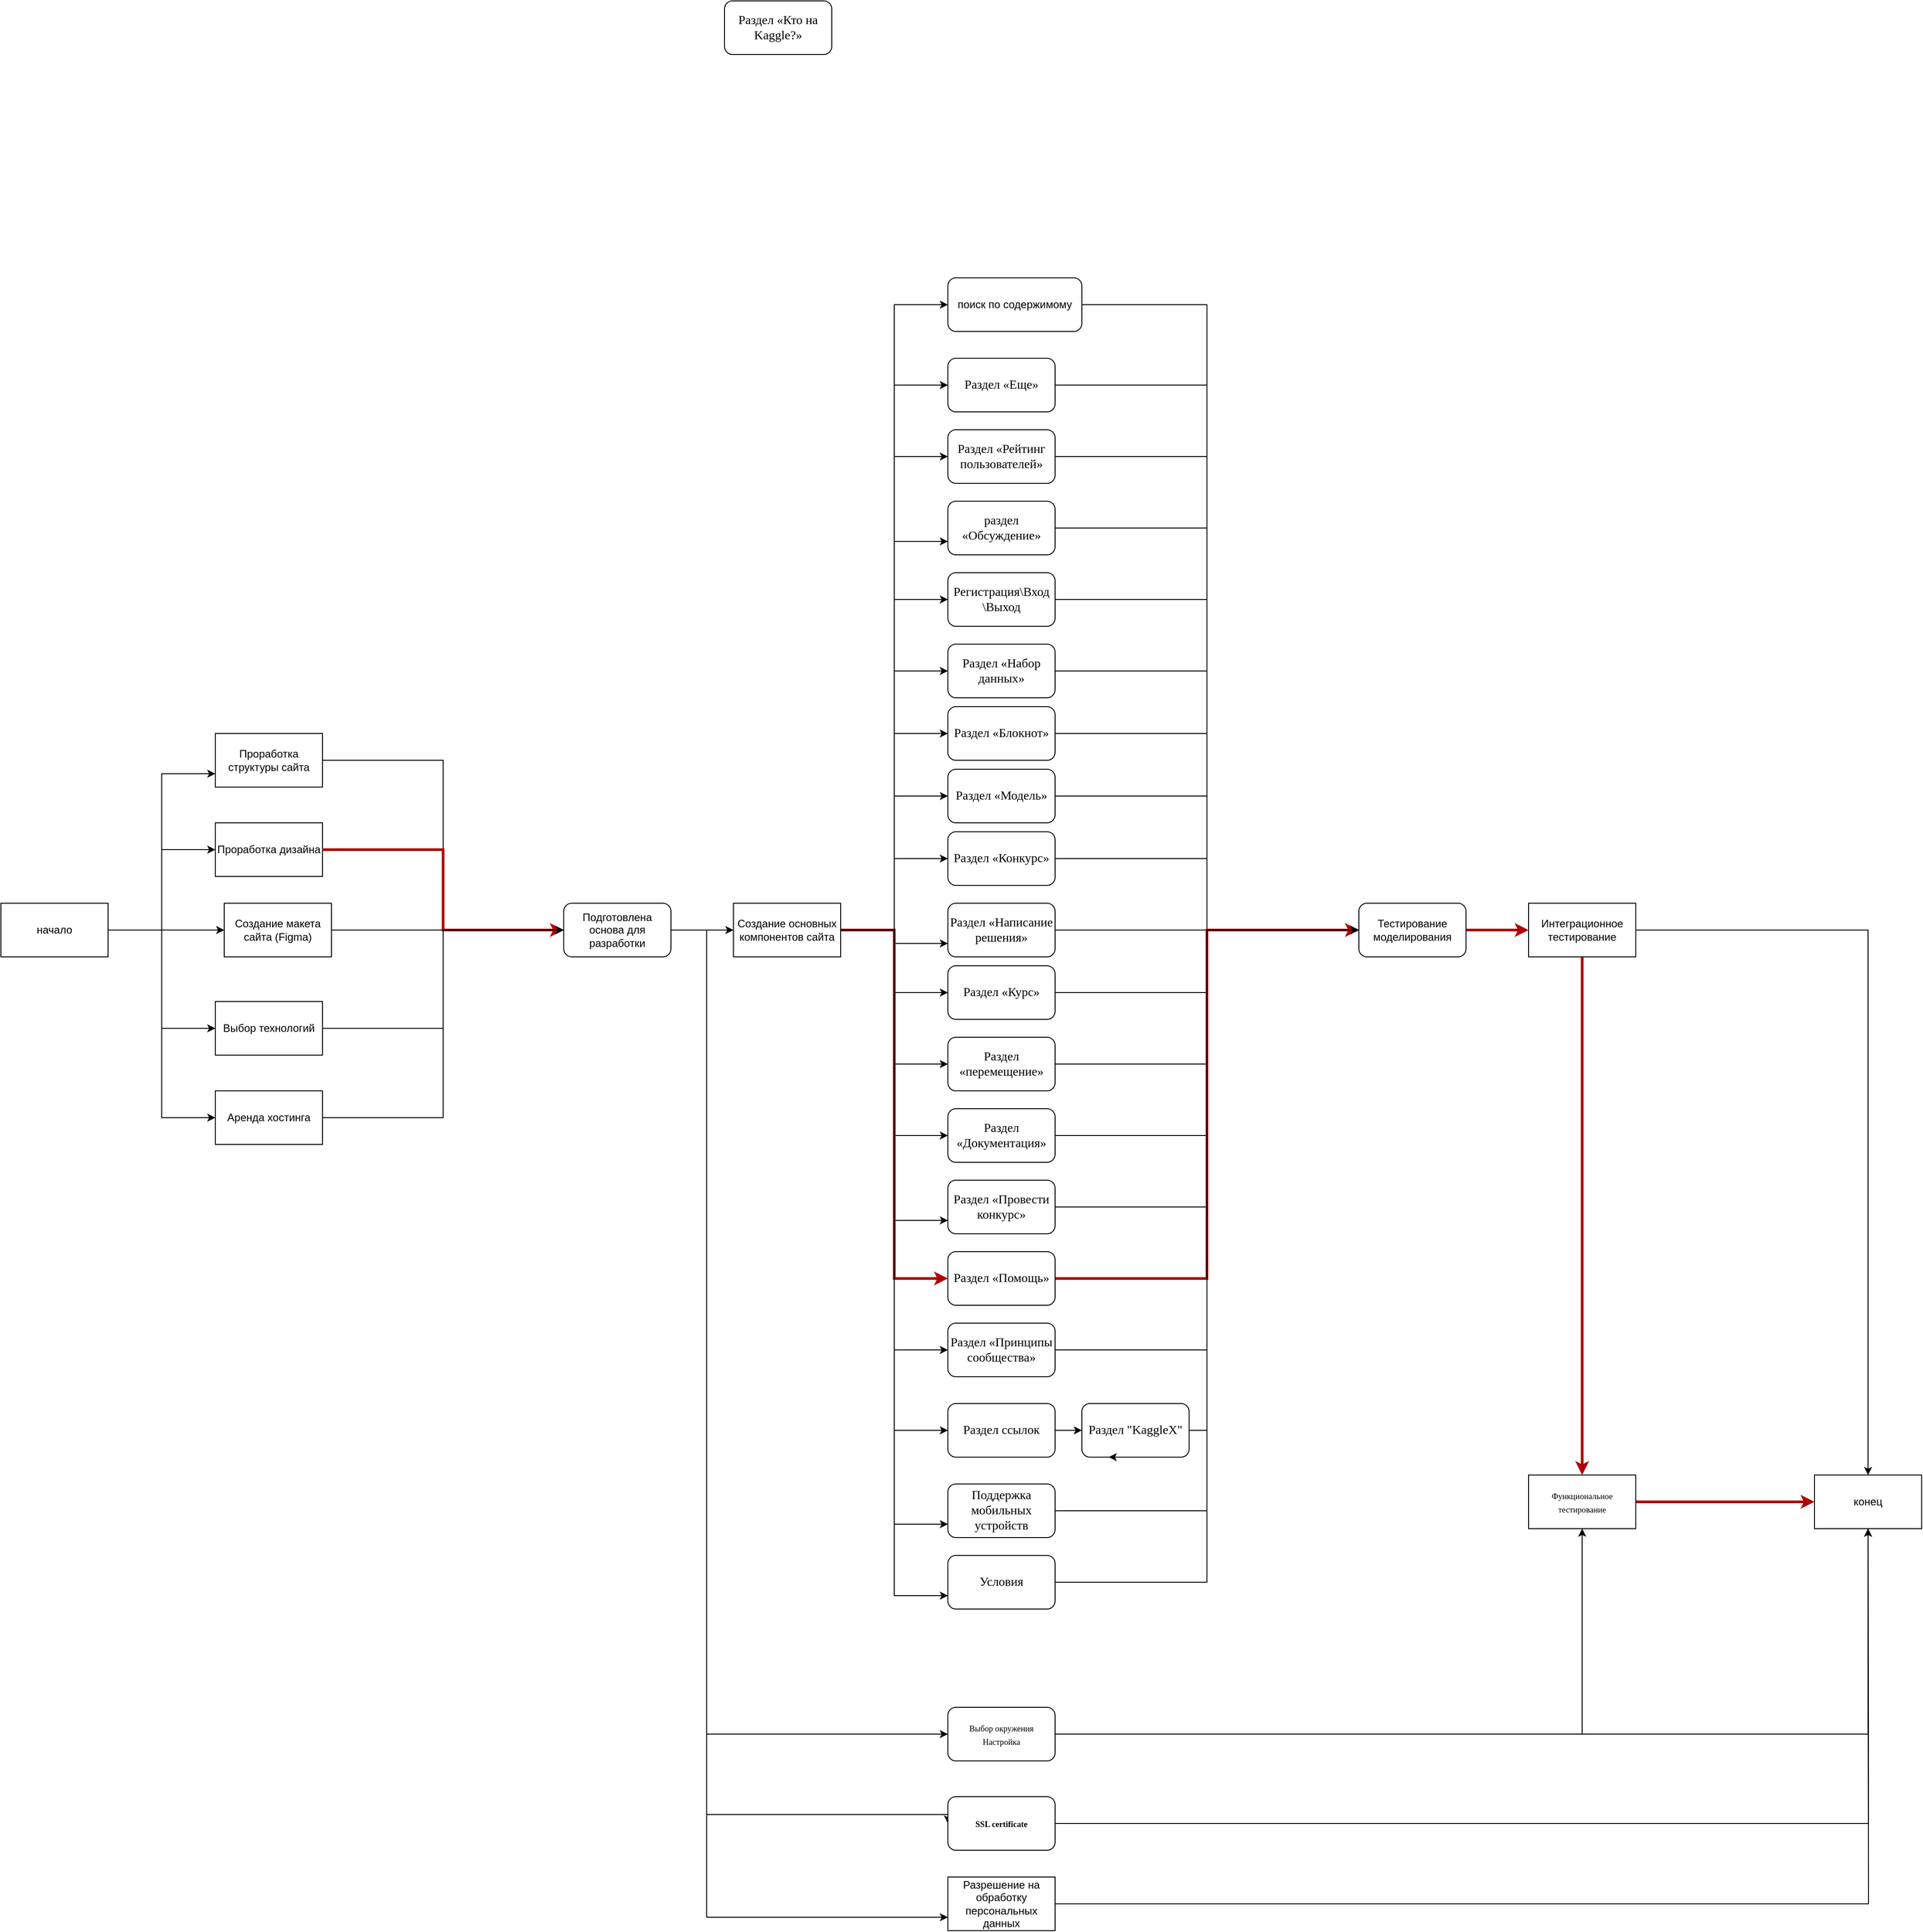 <mxfile version="24.4.8" type="github">
  <diagram name="Page-1" id="2XCxbF22dE6q91wBarKa">
    <mxGraphModel dx="4594" dy="1310" grid="1" gridSize="10" guides="1" tooltips="1" connect="1" arrows="1" fold="1" page="1" pageScale="2" pageWidth="1700" pageHeight="1100" math="0" shadow="0">
      <root>
        <mxCell id="0" />
        <mxCell id="1" parent="0" />
        <mxCell id="gG4E77Slg6esJ78CiQ0k-130" style="edgeStyle=orthogonalEdgeStyle;rounded=0;orthogonalLoop=1;jettySize=auto;html=1;entryX=0;entryY=0.5;entryDx=0;entryDy=0;" edge="1" parent="1" source="Jw_Es80HdWXodM1tKVZ8-2" target="gG4E77Slg6esJ78CiQ0k-109">
          <mxGeometry relative="1" as="geometry" />
        </mxCell>
        <mxCell id="Jw_Es80HdWXodM1tKVZ8-2" value="&lt;span style=&quot;font-size:10.5pt;mso-bidi-font-size:&lt;br/&gt;11.0pt;font-family:&amp;quot;Times New Roman&amp;quot;,serif;mso-fareast-font-family:等线;&lt;br/&gt;mso-fareast-theme-font:minor-fareast;mso-ansi-language:EN-US;mso-fareast-language:&lt;br/&gt;ZH-CN;mso-bidi-language:AR-SA&quot; lang=&quot;EN-US&quot;&gt;Регистрация\Вход&lt;/span&gt;&lt;div&gt;&lt;span style=&quot;font-size:10.5pt;mso-bidi-font-size:&lt;br/&gt;11.0pt;font-family:&amp;quot;Times New Roman&amp;quot;,serif;mso-fareast-font-family:等线;&lt;br/&gt;mso-fareast-theme-font:minor-fareast;mso-ansi-language:EN-US;mso-fareast-language:&lt;br/&gt;ZH-CN;mso-bidi-language:AR-SA&quot; lang=&quot;EN-US&quot;&gt;\Выход&lt;/span&gt;&lt;/div&gt;" style="rounded=1;whiteSpace=wrap;html=1;" parent="1" vertex="1">
          <mxGeometry x="860" y="1040" width="120" height="60" as="geometry" />
        </mxCell>
        <mxCell id="gG4E77Slg6esJ78CiQ0k-153" style="edgeStyle=orthogonalEdgeStyle;rounded=0;orthogonalLoop=1;jettySize=auto;html=1;entryX=0;entryY=0.5;entryDx=0;entryDy=0;" edge="1" parent="1" source="Jw_Es80HdWXodM1tKVZ8-5" target="gG4E77Slg6esJ78CiQ0k-109">
          <mxGeometry relative="1" as="geometry">
            <Array as="points">
              <mxPoint x="1150" y="740" />
              <mxPoint x="1150" y="1440" />
            </Array>
          </mxGeometry>
        </mxCell>
        <mxCell id="Jw_Es80HdWXodM1tKVZ8-5" value="поиск по содержимому" style="rounded=1;whiteSpace=wrap;html=1;" parent="1" vertex="1">
          <mxGeometry x="860" y="710" width="150" height="60" as="geometry" />
        </mxCell>
        <mxCell id="Jw_Es80HdWXodM1tKVZ8-7" value="&lt;span style=&quot;font-size:10.5pt;mso-bidi-font-size:&lt;br/&gt;11.0pt;font-family:&amp;quot;Times New Roman&amp;quot;,serif;mso-fareast-font-family:等线;&lt;br/&gt;mso-fareast-theme-font:minor-fareast;mso-ansi-language:RU;mso-fareast-language:&lt;br/&gt;ZH-CN;mso-bidi-language:AR-SA&quot; lang=&quot;RU&quot;&gt;Раздел «Кто на Kaggle?»&lt;/span&gt;" style="rounded=1;whiteSpace=wrap;html=1;" parent="1" vertex="1">
          <mxGeometry x="610" y="400" width="120" height="60" as="geometry" />
        </mxCell>
        <mxCell id="gG4E77Slg6esJ78CiQ0k-114" style="edgeStyle=orthogonalEdgeStyle;rounded=0;orthogonalLoop=1;jettySize=auto;html=1;entryX=0;entryY=0.5;entryDx=0;entryDy=0;" edge="1" parent="1" source="Jw_Es80HdWXodM1tKVZ8-8" target="gG4E77Slg6esJ78CiQ0k-109">
          <mxGeometry relative="1" as="geometry" />
        </mxCell>
        <mxCell id="Jw_Es80HdWXodM1tKVZ8-8" value="&lt;span style=&quot;font-size:10.5pt;mso-bidi-font-size:&lt;br/&gt;11.0pt;font-family:&amp;quot;Times New Roman&amp;quot;,serif;mso-fareast-font-family:等线;&lt;br/&gt;mso-fareast-theme-font:minor-fareast;mso-ansi-language:RU;mso-fareast-language:&lt;br/&gt;ZH-CN;mso-bidi-language:AR-SA&quot; lang=&quot;RU&quot;&gt;Раздел «Набор данных»&lt;/span&gt;" style="rounded=1;whiteSpace=wrap;html=1;" parent="1" vertex="1">
          <mxGeometry x="860" y="1120" width="120" height="60" as="geometry" />
        </mxCell>
        <mxCell id="gG4E77Slg6esJ78CiQ0k-129" style="edgeStyle=orthogonalEdgeStyle;rounded=0;orthogonalLoop=1;jettySize=auto;html=1;entryX=0;entryY=0.5;entryDx=0;entryDy=0;" edge="1" parent="1" source="Jw_Es80HdWXodM1tKVZ8-9" target="gG4E77Slg6esJ78CiQ0k-109">
          <mxGeometry relative="1" as="geometry" />
        </mxCell>
        <mxCell id="Jw_Es80HdWXodM1tKVZ8-9" value="&lt;span style=&quot;font-size:10.5pt;mso-bidi-font-size:&lt;br/&gt;11.0pt;font-family:&amp;quot;Times New Roman&amp;quot;,serif;mso-fareast-font-family:等线;&lt;br/&gt;mso-fareast-theme-font:minor-fareast;mso-ansi-language:RU;mso-fareast-language:&lt;br/&gt;ZH-CN;mso-bidi-language:AR-SA&quot; lang=&quot;RU&quot;&gt;Раздел «Блокнот»&lt;/span&gt;" style="rounded=1;whiteSpace=wrap;html=1;" parent="1" vertex="1">
          <mxGeometry x="860" y="1190" width="120" height="60" as="geometry" />
        </mxCell>
        <mxCell id="gG4E77Slg6esJ78CiQ0k-115" style="edgeStyle=orthogonalEdgeStyle;rounded=0;orthogonalLoop=1;jettySize=auto;html=1;entryX=0;entryY=0.5;entryDx=0;entryDy=0;" edge="1" parent="1" source="Jw_Es80HdWXodM1tKVZ8-10" target="gG4E77Slg6esJ78CiQ0k-109">
          <mxGeometry relative="1" as="geometry" />
        </mxCell>
        <mxCell id="Jw_Es80HdWXodM1tKVZ8-10" value="&lt;span style=&quot;font-size:10.5pt;mso-bidi-font-size:&lt;br/&gt;11.0pt;font-family:&amp;quot;Times New Roman&amp;quot;,serif;mso-fareast-font-family:等线;&lt;br/&gt;mso-fareast-theme-font:minor-fareast;mso-ansi-language:RU;mso-fareast-language:&lt;br/&gt;ZH-CN;mso-bidi-language:AR-SA&quot; lang=&quot;RU&quot;&gt;Раздел «Модель»&lt;/span&gt;" style="rounded=1;whiteSpace=wrap;html=1;" parent="1" vertex="1">
          <mxGeometry x="860" y="1260" width="120" height="60" as="geometry" />
        </mxCell>
        <mxCell id="gG4E77Slg6esJ78CiQ0k-116" style="edgeStyle=orthogonalEdgeStyle;rounded=0;orthogonalLoop=1;jettySize=auto;html=1;entryX=0;entryY=0.5;entryDx=0;entryDy=0;" edge="1" parent="1" source="Jw_Es80HdWXodM1tKVZ8-11" target="gG4E77Slg6esJ78CiQ0k-109">
          <mxGeometry relative="1" as="geometry" />
        </mxCell>
        <mxCell id="Jw_Es80HdWXodM1tKVZ8-11" value="&lt;span style=&quot;font-size:10.5pt;mso-bidi-font-size:&lt;br/&gt;11.0pt;font-family:&amp;quot;Times New Roman&amp;quot;,serif;mso-fareast-font-family:等线;&lt;br/&gt;mso-fareast-theme-font:minor-fareast;mso-ansi-language:RU;mso-fareast-language:&lt;br/&gt;ZH-CN;mso-bidi-language:AR-SA&quot; lang=&quot;RU&quot;&gt;Раздел «Конкурс»&lt;/span&gt;" style="rounded=1;whiteSpace=wrap;html=1;" parent="1" vertex="1">
          <mxGeometry x="860" y="1330" width="120" height="60" as="geometry" />
        </mxCell>
        <mxCell id="gG4E77Slg6esJ78CiQ0k-117" style="edgeStyle=orthogonalEdgeStyle;rounded=0;orthogonalLoop=1;jettySize=auto;html=1;entryX=0;entryY=0.5;entryDx=0;entryDy=0;" edge="1" parent="1" source="Jw_Es80HdWXodM1tKVZ8-13" target="gG4E77Slg6esJ78CiQ0k-109">
          <mxGeometry relative="1" as="geometry" />
        </mxCell>
        <mxCell id="Jw_Es80HdWXodM1tKVZ8-13" value="&lt;span style=&quot;font-size:10.5pt;mso-bidi-font-size:&lt;br/&gt;11.0pt;font-family:&amp;quot;Times New Roman&amp;quot;,serif;mso-fareast-font-family:等线;&lt;br/&gt;mso-fareast-theme-font:minor-fareast;mso-ansi-language:RU;mso-fareast-language:&lt;br/&gt;ZH-CN;mso-bidi-language:AR-SA&quot; lang=&quot;RU&quot;&gt;Раздел «Написание решения»&lt;/span&gt;" style="rounded=1;whiteSpace=wrap;html=1;" parent="1" vertex="1">
          <mxGeometry x="860" y="1410" width="120" height="60" as="geometry" />
        </mxCell>
        <mxCell id="gG4E77Slg6esJ78CiQ0k-118" style="edgeStyle=orthogonalEdgeStyle;rounded=0;orthogonalLoop=1;jettySize=auto;html=1;entryX=0;entryY=0.5;entryDx=0;entryDy=0;" edge="1" parent="1" source="Jw_Es80HdWXodM1tKVZ8-14" target="gG4E77Slg6esJ78CiQ0k-109">
          <mxGeometry relative="1" as="geometry" />
        </mxCell>
        <mxCell id="Jw_Es80HdWXodM1tKVZ8-14" value="&lt;span style=&quot;font-size:10.5pt;mso-bidi-font-size:&lt;br/&gt;11.0pt;font-family:&amp;quot;Times New Roman&amp;quot;,serif;mso-fareast-font-family:等线;&lt;br/&gt;mso-fareast-theme-font:minor-fareast;mso-ansi-language:RU;mso-fareast-language:&lt;br/&gt;ZH-CN;mso-bidi-language:AR-SA&quot; lang=&quot;RU&quot;&gt;Раздел «Курс»&lt;/span&gt;" style="rounded=1;whiteSpace=wrap;html=1;" parent="1" vertex="1">
          <mxGeometry x="860" y="1480" width="120" height="60" as="geometry" />
        </mxCell>
        <mxCell id="gG4E77Slg6esJ78CiQ0k-112" style="edgeStyle=orthogonalEdgeStyle;rounded=0;orthogonalLoop=1;jettySize=auto;html=1;entryX=0;entryY=0.5;entryDx=0;entryDy=0;" edge="1" parent="1" source="Jw_Es80HdWXodM1tKVZ8-15" target="gG4E77Slg6esJ78CiQ0k-109">
          <mxGeometry relative="1" as="geometry" />
        </mxCell>
        <mxCell id="Jw_Es80HdWXodM1tKVZ8-15" value="&lt;span style=&quot;font-size:10.5pt;mso-bidi-font-size:&lt;br/&gt;11.0pt;font-family:&amp;quot;Times New Roman&amp;quot;,serif;mso-fareast-font-family:等线;&lt;br/&gt;mso-fareast-theme-font:minor-fareast;mso-ansi-language:RU;mso-fareast-language:&lt;br/&gt;ZH-CN;mso-bidi-language:AR-SA&quot; lang=&quot;RU&quot;&gt;раздел «Обсуждение»&lt;/span&gt;" style="rounded=1;whiteSpace=wrap;html=1;" parent="1" vertex="1">
          <mxGeometry x="860" y="960" width="120" height="60" as="geometry" />
        </mxCell>
        <mxCell id="gG4E77Slg6esJ78CiQ0k-110" style="edgeStyle=orthogonalEdgeStyle;rounded=0;orthogonalLoop=1;jettySize=auto;html=1;entryX=0;entryY=0.5;entryDx=0;entryDy=0;" edge="1" parent="1" source="Jw_Es80HdWXodM1tKVZ8-16" target="gG4E77Slg6esJ78CiQ0k-109">
          <mxGeometry relative="1" as="geometry" />
        </mxCell>
        <mxCell id="Jw_Es80HdWXodM1tKVZ8-16" value="&lt;span style=&quot;font-size:10.5pt;mso-bidi-font-size:&lt;br/&gt;11.0pt;font-family:&amp;quot;Times New Roman&amp;quot;,serif;mso-fareast-font-family:等线;&lt;br/&gt;mso-fareast-theme-font:minor-fareast;mso-ansi-language:RU;mso-fareast-language:&lt;br/&gt;ZH-CN;mso-bidi-language:AR-SA&quot; lang=&quot;RU&quot;&gt;Раздел «Еще»&lt;/span&gt;" style="rounded=1;whiteSpace=wrap;html=1;" parent="1" vertex="1">
          <mxGeometry x="860" y="800" width="120" height="60" as="geometry" />
        </mxCell>
        <mxCell id="gG4E77Slg6esJ78CiQ0k-131" style="edgeStyle=orthogonalEdgeStyle;rounded=0;orthogonalLoop=1;jettySize=auto;html=1;entryX=0;entryY=0.5;entryDx=0;entryDy=0;" edge="1" parent="1" source="Jw_Es80HdWXodM1tKVZ8-18" target="gG4E77Slg6esJ78CiQ0k-109">
          <mxGeometry relative="1" as="geometry" />
        </mxCell>
        <mxCell id="Jw_Es80HdWXodM1tKVZ8-18" value="&lt;span style=&quot;font-size:10.5pt;mso-bidi-font-size:&lt;br/&gt;11.0pt;font-family:&amp;quot;Times New Roman&amp;quot;,serif;mso-fareast-font-family:等线;&lt;br/&gt;mso-fareast-theme-font:minor-fareast;mso-ansi-language:RU;mso-fareast-language:&lt;br/&gt;ZH-CN;mso-bidi-language:AR-SA&quot; lang=&quot;RU&quot;&gt;Раздел «Рейтинг пользователей»&lt;/span&gt;" style="rounded=1;whiteSpace=wrap;html=1;" parent="1" vertex="1">
          <mxGeometry x="860" y="880" width="120" height="60" as="geometry" />
        </mxCell>
        <mxCell id="gG4E77Slg6esJ78CiQ0k-123" style="edgeStyle=orthogonalEdgeStyle;rounded=0;orthogonalLoop=1;jettySize=auto;html=1;entryX=0;entryY=0.5;entryDx=0;entryDy=0;" edge="1" parent="1" source="Jw_Es80HdWXodM1tKVZ8-20" target="gG4E77Slg6esJ78CiQ0k-109">
          <mxGeometry relative="1" as="geometry" />
        </mxCell>
        <mxCell id="Jw_Es80HdWXodM1tKVZ8-20" value="&lt;span style=&quot;font-size:10.5pt;mso-bidi-font-size:&lt;br/&gt;11.0pt;font-family:&amp;quot;Times New Roman&amp;quot;,serif;mso-fareast-font-family:等线;&lt;br/&gt;mso-fareast-theme-font:minor-fareast;mso-ansi-language:RU;mso-fareast-language:&lt;br/&gt;ZH-CN;mso-bidi-language:AR-SA&quot; lang=&quot;RU&quot;&gt;Раздел «Документация»&lt;/span&gt;" style="rounded=1;whiteSpace=wrap;html=1;" parent="1" vertex="1">
          <mxGeometry x="860" y="1640" width="120" height="60" as="geometry" />
        </mxCell>
        <mxCell id="gG4E77Slg6esJ78CiQ0k-124" style="edgeStyle=orthogonalEdgeStyle;rounded=0;orthogonalLoop=1;jettySize=auto;html=1;entryX=0;entryY=0.5;entryDx=0;entryDy=0;" edge="1" parent="1" source="Jw_Es80HdWXodM1tKVZ8-21" target="gG4E77Slg6esJ78CiQ0k-109">
          <mxGeometry relative="1" as="geometry" />
        </mxCell>
        <mxCell id="Jw_Es80HdWXodM1tKVZ8-21" value="&lt;span style=&quot;font-size:10.5pt;mso-bidi-font-size:&lt;br/&gt;11.0pt;font-family:&amp;quot;Times New Roman&amp;quot;,serif;mso-fareast-font-family:等线;&lt;br/&gt;mso-fareast-theme-font:minor-fareast;mso-ansi-language:RU;mso-fareast-language:&lt;br/&gt;ZH-CN;mso-bidi-language:AR-SA&quot; lang=&quot;RU&quot;&gt;Раздел «Провести конкурс»&lt;/span&gt;" style="rounded=1;whiteSpace=wrap;html=1;" parent="1" vertex="1">
          <mxGeometry x="860" y="1720" width="120" height="60" as="geometry" />
        </mxCell>
        <mxCell id="gG4E77Slg6esJ78CiQ0k-119" style="edgeStyle=orthogonalEdgeStyle;rounded=0;orthogonalLoop=1;jettySize=auto;html=1;entryX=0;entryY=0.5;entryDx=0;entryDy=0;" edge="1" parent="1" source="Jw_Es80HdWXodM1tKVZ8-22" target="gG4E77Slg6esJ78CiQ0k-109">
          <mxGeometry relative="1" as="geometry" />
        </mxCell>
        <mxCell id="Jw_Es80HdWXodM1tKVZ8-22" value="&lt;span style=&quot;font-size:10.5pt;mso-bidi-font-size:&lt;br/&gt;11.0pt;font-family:&amp;quot;Times New Roman&amp;quot;,serif;mso-fareast-font-family:等线;&lt;br/&gt;mso-fareast-theme-font:minor-fareast;mso-ansi-language:RU;mso-fareast-language:&lt;br/&gt;ZH-CN;mso-bidi-language:AR-SA&quot; lang=&quot;RU&quot;&gt;Раздел «&lt;/span&gt;&lt;span style=&quot;font-size:10.5pt;mso-bidi-font-size:11.0pt;font-family:&amp;quot;Times New Roman&amp;quot;,serif;&lt;br/&gt;mso-fareast-font-family:等线;mso-fareast-theme-font:minor-fareast;mso-ansi-language:&lt;br/&gt;EN-US;mso-fareast-language:ZH-CN;mso-bidi-language:AR-SA&quot; lang=&quot;EN-US&quot;&gt;перемещение&lt;/span&gt;&lt;span style=&quot;font-size:10.5pt;mso-bidi-font-size:11.0pt;font-family:&amp;quot;Times New Roman&amp;quot;,serif;&lt;br/&gt;mso-fareast-font-family:等线;mso-fareast-theme-font:minor-fareast;mso-ansi-language:&lt;br/&gt;RU;mso-fareast-language:ZH-CN;mso-bidi-language:AR-SA&quot; lang=&quot;RU&quot;&gt;»&lt;/span&gt;" style="rounded=1;whiteSpace=wrap;html=1;" parent="1" vertex="1">
          <mxGeometry x="860" y="1560" width="120" height="60" as="geometry" />
        </mxCell>
        <mxCell id="gG4E77Slg6esJ78CiQ0k-134" style="edgeStyle=orthogonalEdgeStyle;rounded=0;orthogonalLoop=1;jettySize=auto;html=1;entryX=0;entryY=0.5;entryDx=0;entryDy=0;" edge="1" parent="1" source="Jw_Es80HdWXodM1tKVZ8-23" target="gG4E77Slg6esJ78CiQ0k-109">
          <mxGeometry relative="1" as="geometry">
            <Array as="points">
              <mxPoint x="1150" y="2000" />
              <mxPoint x="1150" y="1440" />
            </Array>
          </mxGeometry>
        </mxCell>
        <mxCell id="Jw_Es80HdWXodM1tKVZ8-23" value="&lt;span style=&quot;font-size:10.5pt;mso-bidi-font-size:&lt;br/&gt;11.0pt;font-family:&amp;quot;Times New Roman&amp;quot;,serif;mso-fareast-font-family:等线;&lt;br/&gt;mso-fareast-theme-font:minor-fareast;mso-ansi-language:RU;mso-fareast-language:&lt;br/&gt;ZH-CN;mso-bidi-language:AR-SA&quot; lang=&quot;RU&quot;&gt;Раздел &quot;KaggleX&quot;&lt;/span&gt;" style="rounded=1;whiteSpace=wrap;html=1;" parent="1" vertex="1">
          <mxGeometry x="1010" y="1970" width="120" height="60" as="geometry" />
        </mxCell>
        <mxCell id="gG4E77Slg6esJ78CiQ0k-125" style="edgeStyle=orthogonalEdgeStyle;rounded=0;orthogonalLoop=1;jettySize=auto;html=1;entryX=0;entryY=0.5;entryDx=0;entryDy=0;fillColor=#e51400;strokeColor=#B20000;strokeWidth=3;" edge="1" parent="1" source="Jw_Es80HdWXodM1tKVZ8-24" target="gG4E77Slg6esJ78CiQ0k-109">
          <mxGeometry relative="1" as="geometry">
            <mxPoint x="1210" y="1560" as="targetPoint" />
          </mxGeometry>
        </mxCell>
        <mxCell id="Jw_Es80HdWXodM1tKVZ8-24" value="&lt;span style=&quot;font-size:10.5pt;mso-bidi-font-size:&lt;br/&gt;11.0pt;font-family:&amp;quot;Times New Roman&amp;quot;,serif;mso-fareast-font-family:等线;&lt;br/&gt;mso-fareast-theme-font:minor-fareast;mso-ansi-language:RU;mso-fareast-language:&lt;br/&gt;ZH-CN;mso-bidi-language:AR-SA&quot; lang=&quot;RU&quot;&gt;Раздел «Помощь»&lt;/span&gt;" style="rounded=1;whiteSpace=wrap;html=1;" parent="1" vertex="1">
          <mxGeometry x="860" y="1800" width="120" height="60" as="geometry" />
        </mxCell>
        <mxCell id="gG4E77Slg6esJ78CiQ0k-126" style="edgeStyle=orthogonalEdgeStyle;rounded=0;orthogonalLoop=1;jettySize=auto;html=1;entryX=0;entryY=0.5;entryDx=0;entryDy=0;" edge="1" parent="1" source="Jw_Es80HdWXodM1tKVZ8-26" target="gG4E77Slg6esJ78CiQ0k-109">
          <mxGeometry relative="1" as="geometry" />
        </mxCell>
        <mxCell id="Jw_Es80HdWXodM1tKVZ8-26" value="&lt;span style=&quot;font-size:10.5pt;mso-bidi-font-size:&lt;br/&gt;11.0pt;font-family:&amp;quot;Times New Roman&amp;quot;,serif;mso-fareast-font-family:等线;&lt;br/&gt;mso-fareast-theme-font:minor-fareast;mso-ansi-language:RU;mso-fareast-language:&lt;br/&gt;ZH-CN;mso-bidi-language:AR-SA&quot; lang=&quot;RU&quot;&gt;Раздел «Принципы сообщества»&lt;/span&gt;" style="rounded=1;whiteSpace=wrap;html=1;" parent="1" vertex="1">
          <mxGeometry x="860" y="1880" width="120" height="60" as="geometry" />
        </mxCell>
        <mxCell id="gG4E77Slg6esJ78CiQ0k-63" style="edgeStyle=orthogonalEdgeStyle;rounded=0;orthogonalLoop=1;jettySize=auto;html=1;" edge="1" parent="1" source="Jw_Es80HdWXodM1tKVZ8-27" target="Jw_Es80HdWXodM1tKVZ8-23">
          <mxGeometry relative="1" as="geometry" />
        </mxCell>
        <mxCell id="Jw_Es80HdWXodM1tKVZ8-27" value="&lt;span style=&quot;font-size:10.5pt;mso-bidi-font-size:&lt;br/&gt;11.0pt;font-family:&amp;quot;Times New Roman&amp;quot;,serif;mso-fareast-font-family:等线;&lt;br/&gt;mso-fareast-theme-font:minor-fareast;mso-ansi-language:RU;mso-fareast-language:&lt;br/&gt;ZH-CN;mso-bidi-language:AR-SA&quot; lang=&quot;RU&quot;&gt;Раздел ссылок&lt;/span&gt;" style="rounded=1;whiteSpace=wrap;html=1;" parent="1" vertex="1">
          <mxGeometry x="860" y="1970" width="120" height="60" as="geometry" />
        </mxCell>
        <mxCell id="gG4E77Slg6esJ78CiQ0k-128" style="edgeStyle=orthogonalEdgeStyle;rounded=0;orthogonalLoop=1;jettySize=auto;html=1;entryX=0;entryY=0.5;entryDx=0;entryDy=0;" edge="1" parent="1" source="Jw_Es80HdWXodM1tKVZ8-28" target="gG4E77Slg6esJ78CiQ0k-109">
          <mxGeometry relative="1" as="geometry">
            <mxPoint x="1340" y="1460" as="targetPoint" />
          </mxGeometry>
        </mxCell>
        <mxCell id="Jw_Es80HdWXodM1tKVZ8-28" value="&lt;span style=&quot;font-size:10.5pt;mso-bidi-font-size:&lt;br/&gt;11.0pt;font-family:&amp;quot;Times New Roman&amp;quot;,serif;mso-fareast-font-family:等线;&lt;br/&gt;mso-fareast-theme-font:minor-fareast;mso-ansi-language:RU;mso-fareast-language:&lt;br/&gt;ZH-CN;mso-bidi-language:AR-SA&quot; lang=&quot;RU&quot;&gt;Поддержка мобильных устройств&lt;/span&gt;" style="rounded=1;whiteSpace=wrap;html=1;" parent="1" vertex="1">
          <mxGeometry x="860" y="2060" width="120" height="60" as="geometry" />
        </mxCell>
        <mxCell id="gG4E77Slg6esJ78CiQ0k-133" style="edgeStyle=orthogonalEdgeStyle;rounded=0;orthogonalLoop=1;jettySize=auto;html=1;entryX=0;entryY=0.5;entryDx=0;entryDy=0;" edge="1" parent="1" source="Jw_Es80HdWXodM1tKVZ8-29" target="gG4E77Slg6esJ78CiQ0k-109">
          <mxGeometry relative="1" as="geometry">
            <mxPoint x="1520" y="1470" as="targetPoint" />
            <Array as="points">
              <mxPoint x="1150" y="2170" />
              <mxPoint x="1150" y="1440" />
            </Array>
          </mxGeometry>
        </mxCell>
        <mxCell id="Jw_Es80HdWXodM1tKVZ8-29" value="&lt;span style=&quot;font-size:10.5pt;mso-bidi-font-size:&lt;br/&gt;11.0pt;font-family:&amp;quot;Times New Roman&amp;quot;,serif;mso-fareast-font-family:等线;&lt;br/&gt;mso-fareast-theme-font:minor-fareast;mso-ansi-language:RU;mso-fareast-language:&lt;br/&gt;ZH-CN;mso-bidi-language:AR-SA&quot; lang=&quot;RU&quot;&gt;Условия&lt;/span&gt;" style="rounded=1;whiteSpace=wrap;html=1;" parent="1" vertex="1">
          <mxGeometry x="860" y="2140" width="120" height="60" as="geometry" />
        </mxCell>
        <mxCell id="gG4E77Slg6esJ78CiQ0k-1" value="Проработка структуры сайта" style="rounded=0;whiteSpace=wrap;html=1;" vertex="1" parent="1">
          <mxGeometry x="40" y="1220" width="120" height="60" as="geometry" />
        </mxCell>
        <mxCell id="gG4E77Slg6esJ78CiQ0k-2" value="Проработка дизайна" style="rounded=0;whiteSpace=wrap;html=1;" vertex="1" parent="1">
          <mxGeometry x="40" y="1320" width="120" height="60" as="geometry" />
        </mxCell>
        <mxCell id="gG4E77Slg6esJ78CiQ0k-3" value="Создание макета сайта (Figma)" style="rounded=0;whiteSpace=wrap;html=1;" vertex="1" parent="1">
          <mxGeometry x="50" y="1410" width="120" height="60" as="geometry" />
        </mxCell>
        <mxCell id="gG4E77Slg6esJ78CiQ0k-4" value="Выбор технологий" style="rounded=0;whiteSpace=wrap;html=1;" vertex="1" parent="1">
          <mxGeometry x="40" y="1520" width="120" height="60" as="geometry" />
        </mxCell>
        <mxCell id="gG4E77Slg6esJ78CiQ0k-5" value="Аренда хостинга" style="rounded=0;whiteSpace=wrap;html=1;" vertex="1" parent="1">
          <mxGeometry x="40" y="1620" width="120" height="60" as="geometry" />
        </mxCell>
        <mxCell id="gG4E77Slg6esJ78CiQ0k-8" style="edgeStyle=orthogonalEdgeStyle;rounded=0;orthogonalLoop=1;jettySize=auto;html=1;entryX=0;entryY=0.75;entryDx=0;entryDy=0;" edge="1" parent="1" source="gG4E77Slg6esJ78CiQ0k-6" target="gG4E77Slg6esJ78CiQ0k-1">
          <mxGeometry relative="1" as="geometry" />
        </mxCell>
        <mxCell id="gG4E77Slg6esJ78CiQ0k-9" style="edgeStyle=orthogonalEdgeStyle;rounded=0;orthogonalLoop=1;jettySize=auto;html=1;entryX=0;entryY=0.5;entryDx=0;entryDy=0;" edge="1" parent="1" source="gG4E77Slg6esJ78CiQ0k-6" target="gG4E77Slg6esJ78CiQ0k-2">
          <mxGeometry relative="1" as="geometry" />
        </mxCell>
        <mxCell id="gG4E77Slg6esJ78CiQ0k-10" style="edgeStyle=orthogonalEdgeStyle;rounded=0;orthogonalLoop=1;jettySize=auto;html=1;" edge="1" parent="1" source="gG4E77Slg6esJ78CiQ0k-6" target="gG4E77Slg6esJ78CiQ0k-3">
          <mxGeometry relative="1" as="geometry" />
        </mxCell>
        <mxCell id="gG4E77Slg6esJ78CiQ0k-11" style="edgeStyle=orthogonalEdgeStyle;rounded=0;orthogonalLoop=1;jettySize=auto;html=1;entryX=0;entryY=0.5;entryDx=0;entryDy=0;" edge="1" parent="1" source="gG4E77Slg6esJ78CiQ0k-6" target="gG4E77Slg6esJ78CiQ0k-4">
          <mxGeometry relative="1" as="geometry" />
        </mxCell>
        <mxCell id="gG4E77Slg6esJ78CiQ0k-12" style="edgeStyle=orthogonalEdgeStyle;rounded=0;orthogonalLoop=1;jettySize=auto;html=1;entryX=0;entryY=0.5;entryDx=0;entryDy=0;" edge="1" parent="1" source="gG4E77Slg6esJ78CiQ0k-6" target="gG4E77Slg6esJ78CiQ0k-5">
          <mxGeometry relative="1" as="geometry" />
        </mxCell>
        <mxCell id="gG4E77Slg6esJ78CiQ0k-6" value="начало" style="rounded=0;whiteSpace=wrap;html=1;" vertex="1" parent="1">
          <mxGeometry x="-200" y="1410" width="120" height="60" as="geometry" />
        </mxCell>
        <mxCell id="gG4E77Slg6esJ78CiQ0k-15" style="edgeStyle=orthogonalEdgeStyle;rounded=0;orthogonalLoop=1;jettySize=auto;html=1;exitX=1;exitY=0.5;exitDx=0;exitDy=0;entryX=0;entryY=0.5;entryDx=0;entryDy=0;" edge="1" parent="1" source="gG4E77Slg6esJ78CiQ0k-1" target="gG4E77Slg6esJ78CiQ0k-13">
          <mxGeometry relative="1" as="geometry" />
        </mxCell>
        <mxCell id="gG4E77Slg6esJ78CiQ0k-16" style="edgeStyle=orthogonalEdgeStyle;rounded=0;orthogonalLoop=1;jettySize=auto;html=1;exitX=1;exitY=0.5;exitDx=0;exitDy=0;entryX=0;entryY=0.5;entryDx=0;entryDy=0;strokeWidth=3;fillColor=#e51400;strokeColor=#B20000;" edge="1" parent="1" source="gG4E77Slg6esJ78CiQ0k-2" target="gG4E77Slg6esJ78CiQ0k-13">
          <mxGeometry relative="1" as="geometry" />
        </mxCell>
        <mxCell id="gG4E77Slg6esJ78CiQ0k-17" style="edgeStyle=orthogonalEdgeStyle;rounded=0;orthogonalLoop=1;jettySize=auto;html=1;exitX=1;exitY=0.5;exitDx=0;exitDy=0;" edge="1" parent="1" source="gG4E77Slg6esJ78CiQ0k-3" target="gG4E77Slg6esJ78CiQ0k-13">
          <mxGeometry relative="1" as="geometry" />
        </mxCell>
        <mxCell id="gG4E77Slg6esJ78CiQ0k-18" style="edgeStyle=orthogonalEdgeStyle;rounded=0;orthogonalLoop=1;jettySize=auto;html=1;exitX=1;exitY=0.5;exitDx=0;exitDy=0;entryX=0;entryY=0.5;entryDx=0;entryDy=0;" edge="1" parent="1" source="gG4E77Slg6esJ78CiQ0k-4" target="gG4E77Slg6esJ78CiQ0k-13">
          <mxGeometry relative="1" as="geometry" />
        </mxCell>
        <mxCell id="gG4E77Slg6esJ78CiQ0k-19" style="edgeStyle=orthogonalEdgeStyle;rounded=0;orthogonalLoop=1;jettySize=auto;html=1;exitX=1;exitY=0.5;exitDx=0;exitDy=0;entryX=0;entryY=0.5;entryDx=0;entryDy=0;" edge="1" parent="1" source="gG4E77Slg6esJ78CiQ0k-5" target="gG4E77Slg6esJ78CiQ0k-13">
          <mxGeometry relative="1" as="geometry" />
        </mxCell>
        <mxCell id="gG4E77Slg6esJ78CiQ0k-64" style="edgeStyle=orthogonalEdgeStyle;rounded=0;orthogonalLoop=1;jettySize=auto;html=1;entryX=0;entryY=0.5;entryDx=0;entryDy=0;" edge="1" parent="1" source="gG4E77Slg6esJ78CiQ0k-13" target="gG4E77Slg6esJ78CiQ0k-47">
          <mxGeometry relative="1" as="geometry" />
        </mxCell>
        <mxCell id="gG4E77Slg6esJ78CiQ0k-149" style="edgeStyle=orthogonalEdgeStyle;rounded=0;orthogonalLoop=1;jettySize=auto;html=1;entryX=0;entryY=0.5;entryDx=0;entryDy=0;" edge="1" parent="1" source="gG4E77Slg6esJ78CiQ0k-13" target="gG4E77Slg6esJ78CiQ0k-68">
          <mxGeometry relative="1" as="geometry">
            <Array as="points">
              <mxPoint x="590" y="1440" />
              <mxPoint x="590" y="2340" />
            </Array>
          </mxGeometry>
        </mxCell>
        <mxCell id="gG4E77Slg6esJ78CiQ0k-150" style="edgeStyle=orthogonalEdgeStyle;rounded=0;orthogonalLoop=1;jettySize=auto;html=1;entryX=0;entryY=0.5;entryDx=0;entryDy=0;" edge="1" parent="1" source="gG4E77Slg6esJ78CiQ0k-13" target="gG4E77Slg6esJ78CiQ0k-66">
          <mxGeometry relative="1" as="geometry">
            <Array as="points">
              <mxPoint x="590" y="1440" />
              <mxPoint x="590" y="2430" />
            </Array>
          </mxGeometry>
        </mxCell>
        <mxCell id="gG4E77Slg6esJ78CiQ0k-151" style="edgeStyle=orthogonalEdgeStyle;rounded=0;orthogonalLoop=1;jettySize=auto;html=1;entryX=0;entryY=0.75;entryDx=0;entryDy=0;" edge="1" parent="1" source="gG4E77Slg6esJ78CiQ0k-13" target="gG4E77Slg6esJ78CiQ0k-69">
          <mxGeometry relative="1" as="geometry">
            <Array as="points">
              <mxPoint x="590" y="1440" />
              <mxPoint x="590" y="2545" />
            </Array>
          </mxGeometry>
        </mxCell>
        <mxCell id="gG4E77Slg6esJ78CiQ0k-13" value="Подготовлена основа для разработки" style="rounded=1;whiteSpace=wrap;html=1;" vertex="1" parent="1">
          <mxGeometry x="430" y="1410" width="120" height="60" as="geometry" />
        </mxCell>
        <mxCell id="gG4E77Slg6esJ78CiQ0k-48" style="edgeStyle=orthogonalEdgeStyle;rounded=0;orthogonalLoop=1;jettySize=auto;html=1;entryX=0;entryY=0.5;entryDx=0;entryDy=0;" edge="1" parent="1" source="gG4E77Slg6esJ78CiQ0k-47" target="Jw_Es80HdWXodM1tKVZ8-18">
          <mxGeometry relative="1" as="geometry" />
        </mxCell>
        <mxCell id="gG4E77Slg6esJ78CiQ0k-49" style="edgeStyle=orthogonalEdgeStyle;rounded=0;orthogonalLoop=1;jettySize=auto;html=1;entryX=0;entryY=0.75;entryDx=0;entryDy=0;" edge="1" parent="1" source="gG4E77Slg6esJ78CiQ0k-47" target="Jw_Es80HdWXodM1tKVZ8-15">
          <mxGeometry relative="1" as="geometry" />
        </mxCell>
        <mxCell id="gG4E77Slg6esJ78CiQ0k-50" style="edgeStyle=orthogonalEdgeStyle;rounded=0;orthogonalLoop=1;jettySize=auto;html=1;entryX=0;entryY=0.5;entryDx=0;entryDy=0;" edge="1" parent="1" source="gG4E77Slg6esJ78CiQ0k-47" target="Jw_Es80HdWXodM1tKVZ8-8">
          <mxGeometry relative="1" as="geometry" />
        </mxCell>
        <mxCell id="gG4E77Slg6esJ78CiQ0k-51" style="edgeStyle=orthogonalEdgeStyle;rounded=0;orthogonalLoop=1;jettySize=auto;html=1;entryX=0;entryY=0.5;entryDx=0;entryDy=0;" edge="1" parent="1" source="gG4E77Slg6esJ78CiQ0k-47" target="Jw_Es80HdWXodM1tKVZ8-10">
          <mxGeometry relative="1" as="geometry" />
        </mxCell>
        <mxCell id="gG4E77Slg6esJ78CiQ0k-52" style="edgeStyle=orthogonalEdgeStyle;rounded=0;orthogonalLoop=1;jettySize=auto;html=1;entryX=0;entryY=0.5;entryDx=0;entryDy=0;" edge="1" parent="1" source="gG4E77Slg6esJ78CiQ0k-47" target="Jw_Es80HdWXodM1tKVZ8-11">
          <mxGeometry relative="1" as="geometry" />
        </mxCell>
        <mxCell id="gG4E77Slg6esJ78CiQ0k-53" style="edgeStyle=orthogonalEdgeStyle;rounded=0;orthogonalLoop=1;jettySize=auto;html=1;entryX=0;entryY=0.75;entryDx=0;entryDy=0;" edge="1" parent="1" source="gG4E77Slg6esJ78CiQ0k-47" target="Jw_Es80HdWXodM1tKVZ8-13">
          <mxGeometry relative="1" as="geometry" />
        </mxCell>
        <mxCell id="gG4E77Slg6esJ78CiQ0k-54" style="edgeStyle=orthogonalEdgeStyle;rounded=0;orthogonalLoop=1;jettySize=auto;html=1;entryX=0;entryY=0.5;entryDx=0;entryDy=0;" edge="1" parent="1" source="gG4E77Slg6esJ78CiQ0k-47" target="Jw_Es80HdWXodM1tKVZ8-22">
          <mxGeometry relative="1" as="geometry" />
        </mxCell>
        <mxCell id="gG4E77Slg6esJ78CiQ0k-56" style="edgeStyle=orthogonalEdgeStyle;rounded=0;orthogonalLoop=1;jettySize=auto;html=1;entryX=0;entryY=0.5;entryDx=0;entryDy=0;" edge="1" parent="1" source="gG4E77Slg6esJ78CiQ0k-47" target="Jw_Es80HdWXodM1tKVZ8-20">
          <mxGeometry relative="1" as="geometry" />
        </mxCell>
        <mxCell id="gG4E77Slg6esJ78CiQ0k-57" style="edgeStyle=orthogonalEdgeStyle;rounded=0;orthogonalLoop=1;jettySize=auto;html=1;entryX=0;entryY=0.75;entryDx=0;entryDy=0;" edge="1" parent="1" source="gG4E77Slg6esJ78CiQ0k-47" target="Jw_Es80HdWXodM1tKVZ8-21">
          <mxGeometry relative="1" as="geometry" />
        </mxCell>
        <mxCell id="gG4E77Slg6esJ78CiQ0k-58" style="edgeStyle=orthogonalEdgeStyle;rounded=0;orthogonalLoop=1;jettySize=auto;html=1;entryX=0;entryY=0.5;entryDx=0;entryDy=0;fillColor=#e51400;strokeColor=#B20000;strokeWidth=3;" edge="1" parent="1" source="gG4E77Slg6esJ78CiQ0k-47" target="Jw_Es80HdWXodM1tKVZ8-24">
          <mxGeometry relative="1" as="geometry" />
        </mxCell>
        <mxCell id="gG4E77Slg6esJ78CiQ0k-59" style="edgeStyle=orthogonalEdgeStyle;rounded=0;orthogonalLoop=1;jettySize=auto;html=1;entryX=0;entryY=0.5;entryDx=0;entryDy=0;" edge="1" parent="1" source="gG4E77Slg6esJ78CiQ0k-47" target="Jw_Es80HdWXodM1tKVZ8-26">
          <mxGeometry relative="1" as="geometry" />
        </mxCell>
        <mxCell id="gG4E77Slg6esJ78CiQ0k-60" style="edgeStyle=orthogonalEdgeStyle;rounded=0;orthogonalLoop=1;jettySize=auto;html=1;entryX=0;entryY=0.5;entryDx=0;entryDy=0;" edge="1" parent="1" source="gG4E77Slg6esJ78CiQ0k-47" target="Jw_Es80HdWXodM1tKVZ8-27">
          <mxGeometry relative="1" as="geometry" />
        </mxCell>
        <mxCell id="gG4E77Slg6esJ78CiQ0k-61" style="edgeStyle=orthogonalEdgeStyle;rounded=0;orthogonalLoop=1;jettySize=auto;html=1;entryX=0;entryY=0.75;entryDx=0;entryDy=0;" edge="1" parent="1" source="gG4E77Slg6esJ78CiQ0k-47" target="Jw_Es80HdWXodM1tKVZ8-28">
          <mxGeometry relative="1" as="geometry" />
        </mxCell>
        <mxCell id="gG4E77Slg6esJ78CiQ0k-62" style="edgeStyle=orthogonalEdgeStyle;rounded=0;orthogonalLoop=1;jettySize=auto;html=1;entryX=0;entryY=0.75;entryDx=0;entryDy=0;" edge="1" parent="1" source="gG4E77Slg6esJ78CiQ0k-47" target="Jw_Es80HdWXodM1tKVZ8-29">
          <mxGeometry relative="1" as="geometry" />
        </mxCell>
        <mxCell id="gG4E77Slg6esJ78CiQ0k-65" style="edgeStyle=orthogonalEdgeStyle;rounded=0;orthogonalLoop=1;jettySize=auto;html=1;entryX=0;entryY=0.5;entryDx=0;entryDy=0;" edge="1" parent="1" source="gG4E77Slg6esJ78CiQ0k-47" target="Jw_Es80HdWXodM1tKVZ8-16">
          <mxGeometry relative="1" as="geometry" />
        </mxCell>
        <mxCell id="gG4E77Slg6esJ78CiQ0k-120" style="edgeStyle=orthogonalEdgeStyle;rounded=0;orthogonalLoop=1;jettySize=auto;html=1;entryX=0;entryY=0.5;entryDx=0;entryDy=0;" edge="1" parent="1" source="gG4E77Slg6esJ78CiQ0k-47" target="Jw_Es80HdWXodM1tKVZ8-14">
          <mxGeometry relative="1" as="geometry" />
        </mxCell>
        <mxCell id="gG4E77Slg6esJ78CiQ0k-121" style="edgeStyle=orthogonalEdgeStyle;rounded=0;orthogonalLoop=1;jettySize=auto;html=1;entryX=0;entryY=0.5;entryDx=0;entryDy=0;" edge="1" parent="1" source="gG4E77Slg6esJ78CiQ0k-47" target="Jw_Es80HdWXodM1tKVZ8-9">
          <mxGeometry relative="1" as="geometry" />
        </mxCell>
        <mxCell id="gG4E77Slg6esJ78CiQ0k-122" style="edgeStyle=orthogonalEdgeStyle;rounded=0;orthogonalLoop=1;jettySize=auto;html=1;entryX=0;entryY=0.5;entryDx=0;entryDy=0;" edge="1" parent="1" source="gG4E77Slg6esJ78CiQ0k-47" target="Jw_Es80HdWXodM1tKVZ8-2">
          <mxGeometry relative="1" as="geometry" />
        </mxCell>
        <mxCell id="gG4E77Slg6esJ78CiQ0k-152" style="edgeStyle=orthogonalEdgeStyle;rounded=0;orthogonalLoop=1;jettySize=auto;html=1;entryX=0;entryY=0.5;entryDx=0;entryDy=0;" edge="1" parent="1" source="gG4E77Slg6esJ78CiQ0k-47" target="Jw_Es80HdWXodM1tKVZ8-5">
          <mxGeometry relative="1" as="geometry" />
        </mxCell>
        <mxCell id="gG4E77Slg6esJ78CiQ0k-47" value="Создание основных компонентов сайта" style="rounded=0;whiteSpace=wrap;html=1;" vertex="1" parent="1">
          <mxGeometry x="620" y="1410" width="120" height="60" as="geometry" />
        </mxCell>
        <mxCell id="gG4E77Slg6esJ78CiQ0k-147" style="edgeStyle=orthogonalEdgeStyle;rounded=0;orthogonalLoop=1;jettySize=auto;html=1;" edge="1" parent="1" source="gG4E77Slg6esJ78CiQ0k-66">
          <mxGeometry relative="1" as="geometry">
            <mxPoint x="1890" y="2100" as="targetPoint" />
          </mxGeometry>
        </mxCell>
        <mxCell id="gG4E77Slg6esJ78CiQ0k-66" value="&lt;span style=&quot;font-size: 7pt; font-family: &amp;quot;Times New Roman&amp;quot;, serif;&quot; lang=&quot;AZ-CYR&quot;&gt;&lt;b&gt;SSL certificate&lt;/b&gt;&lt;/span&gt;" style="rounded=1;whiteSpace=wrap;html=1;" vertex="1" parent="1">
          <mxGeometry x="860" y="2410" width="120" height="60" as="geometry" />
        </mxCell>
        <mxCell id="gG4E77Slg6esJ78CiQ0k-142" style="edgeStyle=orthogonalEdgeStyle;rounded=0;orthogonalLoop=1;jettySize=auto;html=1;entryX=0.5;entryY=1;entryDx=0;entryDy=0;" edge="1" parent="1" source="gG4E77Slg6esJ78CiQ0k-68" target="gG4E77Slg6esJ78CiQ0k-140">
          <mxGeometry relative="1" as="geometry" />
        </mxCell>
        <mxCell id="gG4E77Slg6esJ78CiQ0k-146" style="edgeStyle=orthogonalEdgeStyle;rounded=0;orthogonalLoop=1;jettySize=auto;html=1;entryX=0.5;entryY=1;entryDx=0;entryDy=0;" edge="1" parent="1" source="gG4E77Slg6esJ78CiQ0k-68" target="gG4E77Slg6esJ78CiQ0k-143">
          <mxGeometry relative="1" as="geometry">
            <Array as="points">
              <mxPoint x="1890" y="2340" />
            </Array>
          </mxGeometry>
        </mxCell>
        <mxCell id="gG4E77Slg6esJ78CiQ0k-68" value="&lt;span style=&quot;font-size: 7pt; font-family: &amp;quot;Times New Roman&amp;quot;, serif;&quot; lang=&quot;AZ-CYR&quot;&gt;Выбор окружения&lt;/span&gt;&lt;div&gt;&lt;span style=&quot;font-size: 7pt; font-family: &amp;quot;Times New Roman&amp;quot;, serif;&quot; lang=&quot;AZ-CYR&quot;&gt;&lt;span style=&quot;font-size: 7pt;&quot; lang=&quot;AZ-CYR&quot;&gt;Настройка&lt;/span&gt;&lt;br&gt;&lt;/span&gt;&lt;/div&gt;" style="rounded=1;whiteSpace=wrap;html=1;" vertex="1" parent="1">
          <mxGeometry x="860" y="2310" width="120" height="60" as="geometry" />
        </mxCell>
        <mxCell id="gG4E77Slg6esJ78CiQ0k-148" style="edgeStyle=orthogonalEdgeStyle;rounded=0;orthogonalLoop=1;jettySize=auto;html=1;" edge="1" parent="1" source="gG4E77Slg6esJ78CiQ0k-69">
          <mxGeometry relative="1" as="geometry">
            <mxPoint x="1890" y="2110" as="targetPoint" />
          </mxGeometry>
        </mxCell>
        <mxCell id="gG4E77Slg6esJ78CiQ0k-69" value="Разрешение на обработку персональных данных" style="rounded=0;whiteSpace=wrap;html=1;" vertex="1" parent="1">
          <mxGeometry x="860" y="2500" width="120" height="60" as="geometry" />
        </mxCell>
        <mxCell id="gG4E77Slg6esJ78CiQ0k-139" style="edgeStyle=orthogonalEdgeStyle;rounded=0;orthogonalLoop=1;jettySize=auto;html=1;entryX=0;entryY=0.5;entryDx=0;entryDy=0;fillColor=#e51400;strokeColor=#B20000;strokeWidth=3;" edge="1" parent="1" source="gG4E77Slg6esJ78CiQ0k-109" target="gG4E77Slg6esJ78CiQ0k-138">
          <mxGeometry relative="1" as="geometry" />
        </mxCell>
        <mxCell id="gG4E77Slg6esJ78CiQ0k-109" value="Тестирование моделирования" style="rounded=1;whiteSpace=wrap;html=1;" vertex="1" parent="1">
          <mxGeometry x="1320" y="1410" width="120" height="60" as="geometry" />
        </mxCell>
        <mxCell id="gG4E77Slg6esJ78CiQ0k-135" style="edgeStyle=orthogonalEdgeStyle;rounded=0;orthogonalLoop=1;jettySize=auto;html=1;exitX=0.5;exitY=1;exitDx=0;exitDy=0;entryX=0.25;entryY=1;entryDx=0;entryDy=0;" edge="1" parent="1" source="Jw_Es80HdWXodM1tKVZ8-23" target="Jw_Es80HdWXodM1tKVZ8-23">
          <mxGeometry relative="1" as="geometry" />
        </mxCell>
        <mxCell id="gG4E77Slg6esJ78CiQ0k-141" style="edgeStyle=orthogonalEdgeStyle;rounded=0;orthogonalLoop=1;jettySize=auto;html=1;entryX=0.5;entryY=0;entryDx=0;entryDy=0;fillColor=#e51400;strokeColor=#B20000;strokeWidth=3;" edge="1" parent="1" source="gG4E77Slg6esJ78CiQ0k-138" target="gG4E77Slg6esJ78CiQ0k-140">
          <mxGeometry relative="1" as="geometry" />
        </mxCell>
        <mxCell id="gG4E77Slg6esJ78CiQ0k-145" style="edgeStyle=orthogonalEdgeStyle;rounded=0;orthogonalLoop=1;jettySize=auto;html=1;entryX=0.5;entryY=0;entryDx=0;entryDy=0;" edge="1" parent="1" source="gG4E77Slg6esJ78CiQ0k-138" target="gG4E77Slg6esJ78CiQ0k-143">
          <mxGeometry relative="1" as="geometry" />
        </mxCell>
        <mxCell id="gG4E77Slg6esJ78CiQ0k-138" value="Интеграционное тестирование" style="rounded=0;whiteSpace=wrap;html=1;" vertex="1" parent="1">
          <mxGeometry x="1510" y="1410" width="120" height="60" as="geometry" />
        </mxCell>
        <mxCell id="gG4E77Slg6esJ78CiQ0k-144" style="edgeStyle=orthogonalEdgeStyle;rounded=0;orthogonalLoop=1;jettySize=auto;html=1;fillColor=#e51400;strokeColor=#B20000;strokeWidth=3;" edge="1" parent="1" source="gG4E77Slg6esJ78CiQ0k-140" target="gG4E77Slg6esJ78CiQ0k-143">
          <mxGeometry relative="1" as="geometry" />
        </mxCell>
        <mxCell id="gG4E77Slg6esJ78CiQ0k-140" value="&lt;span style=&quot;font-size: 7pt; font-family: &amp;quot;Times New Roman&amp;quot;, serif;&quot; lang=&quot;AZ-CYR&quot;&gt;Функциональное тестирование&lt;/span&gt;" style="rounded=0;whiteSpace=wrap;html=1;" vertex="1" parent="1">
          <mxGeometry x="1510" y="2050" width="120" height="60" as="geometry" />
        </mxCell>
        <mxCell id="gG4E77Slg6esJ78CiQ0k-143" value="конец" style="rounded=0;whiteSpace=wrap;html=1;" vertex="1" parent="1">
          <mxGeometry x="1830" y="2050" width="120" height="60" as="geometry" />
        </mxCell>
      </root>
    </mxGraphModel>
  </diagram>
</mxfile>
